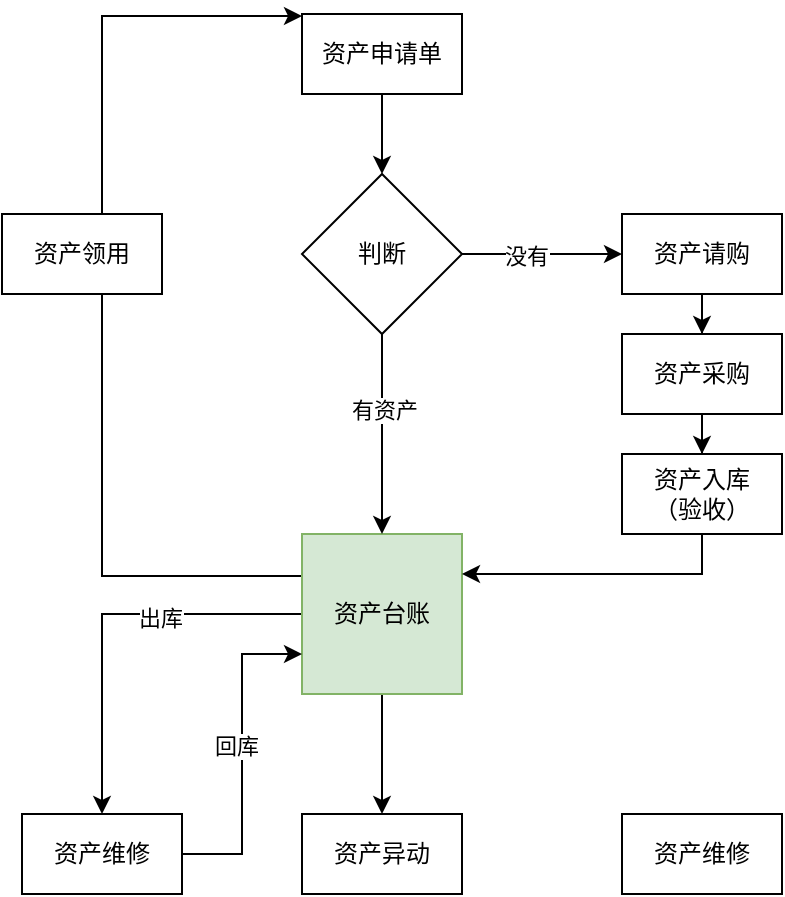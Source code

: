 <mxfile version="24.6.3" type="github">
  <diagram id="C5RBs43oDa-KdzZeNtuy" name="Page-1">
    <mxGraphModel dx="746" dy="467" grid="1" gridSize="10" guides="1" tooltips="1" connect="1" arrows="1" fold="1" page="1" pageScale="1" pageWidth="827" pageHeight="1169" math="0" shadow="0">
      <root>
        <mxCell id="WIyWlLk6GJQsqaUBKTNV-0" />
        <mxCell id="WIyWlLk6GJQsqaUBKTNV-1" parent="WIyWlLk6GJQsqaUBKTNV-0" />
        <mxCell id="jfyu2Z4bNRA1CO_hI7bj-13" style="edgeStyle=orthogonalEdgeStyle;rounded=0;orthogonalLoop=1;jettySize=auto;html=1;exitX=0;exitY=0.5;exitDx=0;exitDy=0;entryX=0;entryY=0.5;entryDx=0;entryDy=0;" edge="1" parent="WIyWlLk6GJQsqaUBKTNV-1">
          <mxGeometry relative="1" as="geometry">
            <mxPoint x="280" y="321" as="sourcePoint" />
            <mxPoint x="280" y="41" as="targetPoint" />
            <Array as="points">
              <mxPoint x="180" y="321" />
              <mxPoint x="180" y="41" />
            </Array>
          </mxGeometry>
        </mxCell>
        <mxCell id="jfyu2Z4bNRA1CO_hI7bj-19" style="edgeStyle=orthogonalEdgeStyle;rounded=0;orthogonalLoop=1;jettySize=auto;html=1;exitX=0.5;exitY=1;exitDx=0;exitDy=0;entryX=0.5;entryY=0;entryDx=0;entryDy=0;" edge="1" parent="WIyWlLk6GJQsqaUBKTNV-1" source="jfyu2Z4bNRA1CO_hI7bj-0" target="jfyu2Z4bNRA1CO_hI7bj-18">
          <mxGeometry relative="1" as="geometry" />
        </mxCell>
        <mxCell id="jfyu2Z4bNRA1CO_hI7bj-21" style="edgeStyle=orthogonalEdgeStyle;rounded=0;orthogonalLoop=1;jettySize=auto;html=1;exitX=0;exitY=0.5;exitDx=0;exitDy=0;" edge="1" parent="WIyWlLk6GJQsqaUBKTNV-1" source="jfyu2Z4bNRA1CO_hI7bj-0" target="jfyu2Z4bNRA1CO_hI7bj-20">
          <mxGeometry relative="1" as="geometry" />
        </mxCell>
        <mxCell id="jfyu2Z4bNRA1CO_hI7bj-23" value="出库" style="edgeLabel;html=1;align=center;verticalAlign=middle;resizable=0;points=[];" vertex="1" connectable="0" parent="jfyu2Z4bNRA1CO_hI7bj-21">
          <mxGeometry x="-0.287" y="2" relative="1" as="geometry">
            <mxPoint as="offset" />
          </mxGeometry>
        </mxCell>
        <mxCell id="jfyu2Z4bNRA1CO_hI7bj-0" value="资产台账" style="whiteSpace=wrap;html=1;aspect=fixed;fillColor=#d5e8d4;strokeColor=#82b366;" vertex="1" parent="WIyWlLk6GJQsqaUBKTNV-1">
          <mxGeometry x="280" y="300" width="80" height="80" as="geometry" />
        </mxCell>
        <mxCell id="jfyu2Z4bNRA1CO_hI7bj-3" style="edgeStyle=orthogonalEdgeStyle;rounded=0;orthogonalLoop=1;jettySize=auto;html=1;exitX=0.5;exitY=1;exitDx=0;exitDy=0;entryX=0.5;entryY=0;entryDx=0;entryDy=0;" edge="1" parent="WIyWlLk6GJQsqaUBKTNV-1" source="jfyu2Z4bNRA1CO_hI7bj-1" target="jfyu2Z4bNRA1CO_hI7bj-2">
          <mxGeometry relative="1" as="geometry" />
        </mxCell>
        <mxCell id="jfyu2Z4bNRA1CO_hI7bj-1" value="资产申请单" style="rounded=0;whiteSpace=wrap;html=1;" vertex="1" parent="WIyWlLk6GJQsqaUBKTNV-1">
          <mxGeometry x="280" y="40" width="80" height="40" as="geometry" />
        </mxCell>
        <mxCell id="jfyu2Z4bNRA1CO_hI7bj-7" style="edgeStyle=orthogonalEdgeStyle;rounded=0;orthogonalLoop=1;jettySize=auto;html=1;exitX=1;exitY=0.5;exitDx=0;exitDy=0;entryX=0;entryY=0.5;entryDx=0;entryDy=0;" edge="1" parent="WIyWlLk6GJQsqaUBKTNV-1" source="jfyu2Z4bNRA1CO_hI7bj-2" target="jfyu2Z4bNRA1CO_hI7bj-4">
          <mxGeometry relative="1" as="geometry" />
        </mxCell>
        <mxCell id="jfyu2Z4bNRA1CO_hI7bj-8" value="没有" style="edgeLabel;html=1;align=center;verticalAlign=middle;resizable=0;points=[];" vertex="1" connectable="0" parent="jfyu2Z4bNRA1CO_hI7bj-7">
          <mxGeometry x="-0.208" y="-1" relative="1" as="geometry">
            <mxPoint as="offset" />
          </mxGeometry>
        </mxCell>
        <mxCell id="jfyu2Z4bNRA1CO_hI7bj-12" style="edgeStyle=orthogonalEdgeStyle;rounded=0;orthogonalLoop=1;jettySize=auto;html=1;exitX=0.5;exitY=1;exitDx=0;exitDy=0;entryX=0.5;entryY=0;entryDx=0;entryDy=0;" edge="1" parent="WIyWlLk6GJQsqaUBKTNV-1" source="jfyu2Z4bNRA1CO_hI7bj-2" target="jfyu2Z4bNRA1CO_hI7bj-0">
          <mxGeometry relative="1" as="geometry" />
        </mxCell>
        <mxCell id="jfyu2Z4bNRA1CO_hI7bj-14" value="有资产" style="edgeLabel;html=1;align=center;verticalAlign=middle;resizable=0;points=[];" vertex="1" connectable="0" parent="jfyu2Z4bNRA1CO_hI7bj-12">
          <mxGeometry x="-0.24" y="1" relative="1" as="geometry">
            <mxPoint as="offset" />
          </mxGeometry>
        </mxCell>
        <mxCell id="jfyu2Z4bNRA1CO_hI7bj-2" value="判断" style="rhombus;whiteSpace=wrap;html=1;" vertex="1" parent="WIyWlLk6GJQsqaUBKTNV-1">
          <mxGeometry x="280" y="120" width="80" height="80" as="geometry" />
        </mxCell>
        <mxCell id="jfyu2Z4bNRA1CO_hI7bj-9" style="edgeStyle=orthogonalEdgeStyle;rounded=0;orthogonalLoop=1;jettySize=auto;html=1;exitX=0.5;exitY=1;exitDx=0;exitDy=0;" edge="1" parent="WIyWlLk6GJQsqaUBKTNV-1" source="jfyu2Z4bNRA1CO_hI7bj-4" target="jfyu2Z4bNRA1CO_hI7bj-5">
          <mxGeometry relative="1" as="geometry" />
        </mxCell>
        <mxCell id="jfyu2Z4bNRA1CO_hI7bj-4" value="资产请购" style="rounded=0;whiteSpace=wrap;html=1;" vertex="1" parent="WIyWlLk6GJQsqaUBKTNV-1">
          <mxGeometry x="440" y="140" width="80" height="40" as="geometry" />
        </mxCell>
        <mxCell id="jfyu2Z4bNRA1CO_hI7bj-10" style="edgeStyle=orthogonalEdgeStyle;rounded=0;orthogonalLoop=1;jettySize=auto;html=1;exitX=0.5;exitY=1;exitDx=0;exitDy=0;" edge="1" parent="WIyWlLk6GJQsqaUBKTNV-1" source="jfyu2Z4bNRA1CO_hI7bj-5" target="jfyu2Z4bNRA1CO_hI7bj-6">
          <mxGeometry relative="1" as="geometry" />
        </mxCell>
        <mxCell id="jfyu2Z4bNRA1CO_hI7bj-5" value="资产采购" style="rounded=0;whiteSpace=wrap;html=1;" vertex="1" parent="WIyWlLk6GJQsqaUBKTNV-1">
          <mxGeometry x="440" y="200" width="80" height="40" as="geometry" />
        </mxCell>
        <mxCell id="jfyu2Z4bNRA1CO_hI7bj-11" style="edgeStyle=orthogonalEdgeStyle;rounded=0;orthogonalLoop=1;jettySize=auto;html=1;exitX=0.5;exitY=1;exitDx=0;exitDy=0;" edge="1" parent="WIyWlLk6GJQsqaUBKTNV-1" source="jfyu2Z4bNRA1CO_hI7bj-6" target="jfyu2Z4bNRA1CO_hI7bj-0">
          <mxGeometry relative="1" as="geometry">
            <Array as="points">
              <mxPoint x="480" y="320" />
            </Array>
          </mxGeometry>
        </mxCell>
        <mxCell id="jfyu2Z4bNRA1CO_hI7bj-6" value="资产入库&lt;div&gt;（验收）&lt;/div&gt;" style="rounded=0;whiteSpace=wrap;html=1;" vertex="1" parent="WIyWlLk6GJQsqaUBKTNV-1">
          <mxGeometry x="440" y="260" width="80" height="40" as="geometry" />
        </mxCell>
        <mxCell id="jfyu2Z4bNRA1CO_hI7bj-17" value="资产领用" style="rounded=0;whiteSpace=wrap;html=1;" vertex="1" parent="WIyWlLk6GJQsqaUBKTNV-1">
          <mxGeometry x="130" y="140" width="80" height="40" as="geometry" />
        </mxCell>
        <mxCell id="jfyu2Z4bNRA1CO_hI7bj-18" value="资产异动" style="rounded=0;whiteSpace=wrap;html=1;" vertex="1" parent="WIyWlLk6GJQsqaUBKTNV-1">
          <mxGeometry x="280" y="440" width="80" height="40" as="geometry" />
        </mxCell>
        <mxCell id="jfyu2Z4bNRA1CO_hI7bj-22" style="edgeStyle=orthogonalEdgeStyle;rounded=0;orthogonalLoop=1;jettySize=auto;html=1;exitX=1;exitY=0.5;exitDx=0;exitDy=0;entryX=0;entryY=0.75;entryDx=0;entryDy=0;" edge="1" parent="WIyWlLk6GJQsqaUBKTNV-1" source="jfyu2Z4bNRA1CO_hI7bj-20" target="jfyu2Z4bNRA1CO_hI7bj-0">
          <mxGeometry relative="1" as="geometry" />
        </mxCell>
        <mxCell id="jfyu2Z4bNRA1CO_hI7bj-24" value="回库" style="edgeLabel;html=1;align=center;verticalAlign=middle;resizable=0;points=[];" vertex="1" connectable="0" parent="jfyu2Z4bNRA1CO_hI7bj-22">
          <mxGeometry x="0.058" y="3" relative="1" as="geometry">
            <mxPoint as="offset" />
          </mxGeometry>
        </mxCell>
        <mxCell id="jfyu2Z4bNRA1CO_hI7bj-20" value="资产维修" style="rounded=0;whiteSpace=wrap;html=1;" vertex="1" parent="WIyWlLk6GJQsqaUBKTNV-1">
          <mxGeometry x="140" y="440" width="80" height="40" as="geometry" />
        </mxCell>
        <mxCell id="jfyu2Z4bNRA1CO_hI7bj-25" value="资产维修" style="rounded=0;whiteSpace=wrap;html=1;" vertex="1" parent="WIyWlLk6GJQsqaUBKTNV-1">
          <mxGeometry x="440" y="440" width="80" height="40" as="geometry" />
        </mxCell>
      </root>
    </mxGraphModel>
  </diagram>
</mxfile>

